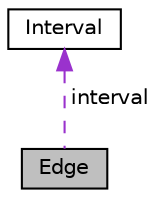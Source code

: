 digraph "Edge"
{
  edge [fontname="Helvetica",fontsize="10",labelfontname="Helvetica",labelfontsize="10"];
  node [fontname="Helvetica",fontsize="10",shape=record];
  Node1 [label="Edge",height=0.2,width=0.4,color="black", fillcolor="grey75", style="filled", fontcolor="black"];
  Node2 -> Node1 [dir="back",color="darkorchid3",fontsize="10",style="dashed",label=" interval" ,fontname="Helvetica"];
  Node2 [label="Interval",height=0.2,width=0.4,color="black", fillcolor="white", style="filled",URL="$classInterval.html",tooltip="Interval. "];
}
